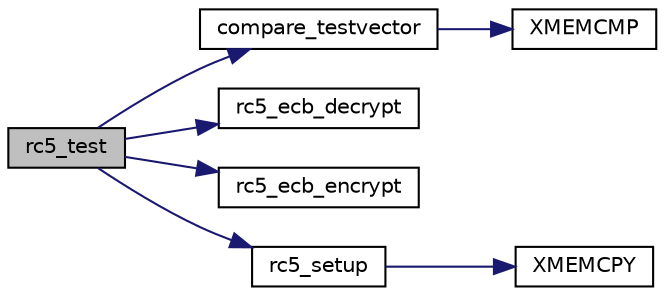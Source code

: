 digraph "rc5_test"
{
 // LATEX_PDF_SIZE
  edge [fontname="Helvetica",fontsize="10",labelfontname="Helvetica",labelfontsize="10"];
  node [fontname="Helvetica",fontsize="10",shape=record];
  rankdir="LR";
  Node14 [label="rc5_test",height=0.2,width=0.4,color="black", fillcolor="grey75", style="filled", fontcolor="black",tooltip="Performs a self-test of the LTC_RC5 block cipher."];
  Node14 -> Node15 [color="midnightblue",fontsize="10",style="solid",fontname="Helvetica"];
  Node15 [label="compare_testvector",height=0.2,width=0.4,color="black", fillcolor="white", style="filled",URL="$tomcrypt__misc_8h.html#a7764a7f27897c6182335752df00b5f8e",tooltip="Compare two test-vectors."];
  Node15 -> Node16 [color="midnightblue",fontsize="10",style="solid",fontname="Helvetica"];
  Node16 [label="XMEMCMP",height=0.2,width=0.4,color="black", fillcolor="white", style="filled",URL="$tomcrypt__cfg_8h.html#a372b974ec0ac07abcd55297554fe540f",tooltip=" "];
  Node14 -> Node17 [color="midnightblue",fontsize="10",style="solid",fontname="Helvetica"];
  Node17 [label="rc5_ecb_decrypt",height=0.2,width=0.4,color="black", fillcolor="white", style="filled",URL="$rc5_8c.html#a651d80a7ac5348628170b5f9ac95072d",tooltip="Decrypts a block of text with LTC_RC5."];
  Node14 -> Node18 [color="midnightblue",fontsize="10",style="solid",fontname="Helvetica"];
  Node18 [label="rc5_ecb_encrypt",height=0.2,width=0.4,color="black", fillcolor="white", style="filled",URL="$rc5_8c.html#a2f3eefccd0bcb25545267736102915a5",tooltip="Encrypts a block of text with LTC_RC5."];
  Node14 -> Node19 [color="midnightblue",fontsize="10",style="solid",fontname="Helvetica"];
  Node19 [label="rc5_setup",height=0.2,width=0.4,color="black", fillcolor="white", style="filled",URL="$rc5_8c.html#a0d3b66925591fd1f5ee4e65a271e5168",tooltip="Initialize the LTC_RC5 block cipher."];
  Node19 -> Node20 [color="midnightblue",fontsize="10",style="solid",fontname="Helvetica"];
  Node20 [label="XMEMCPY",height=0.2,width=0.4,color="black", fillcolor="white", style="filled",URL="$tomcrypt__cfg_8h.html#a7691dd48d60d5fc6daf2fa7ec4c55e12",tooltip=" "];
}
